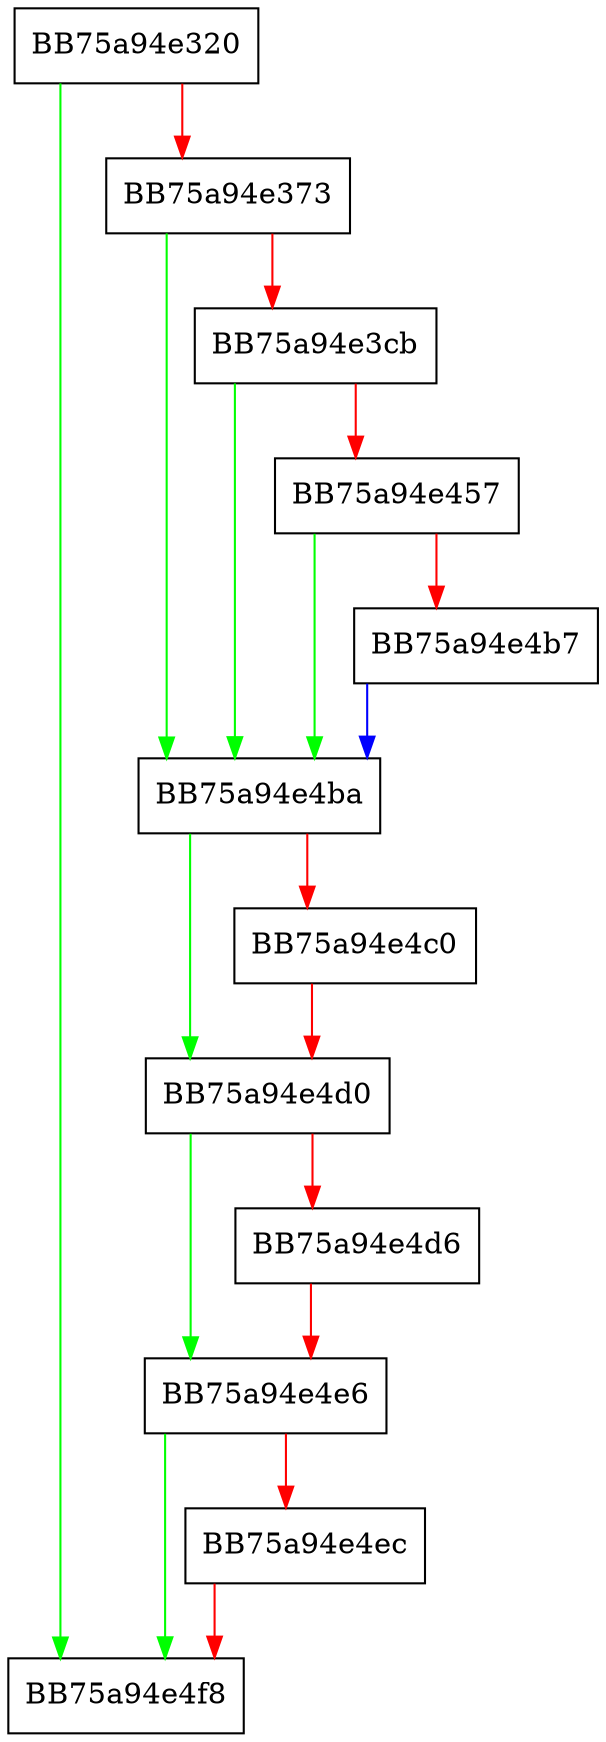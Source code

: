 digraph _delete_cfi_models {
  node [shape="box"];
  graph [splines=ortho];
  BB75a94e320 -> BB75a94e4f8 [color="green"];
  BB75a94e320 -> BB75a94e373 [color="red"];
  BB75a94e373 -> BB75a94e4ba [color="green"];
  BB75a94e373 -> BB75a94e3cb [color="red"];
  BB75a94e3cb -> BB75a94e4ba [color="green"];
  BB75a94e3cb -> BB75a94e457 [color="red"];
  BB75a94e457 -> BB75a94e4ba [color="green"];
  BB75a94e457 -> BB75a94e4b7 [color="red"];
  BB75a94e4b7 -> BB75a94e4ba [color="blue"];
  BB75a94e4ba -> BB75a94e4d0 [color="green"];
  BB75a94e4ba -> BB75a94e4c0 [color="red"];
  BB75a94e4c0 -> BB75a94e4d0 [color="red"];
  BB75a94e4d0 -> BB75a94e4e6 [color="green"];
  BB75a94e4d0 -> BB75a94e4d6 [color="red"];
  BB75a94e4d6 -> BB75a94e4e6 [color="red"];
  BB75a94e4e6 -> BB75a94e4f8 [color="green"];
  BB75a94e4e6 -> BB75a94e4ec [color="red"];
  BB75a94e4ec -> BB75a94e4f8 [color="red"];
}